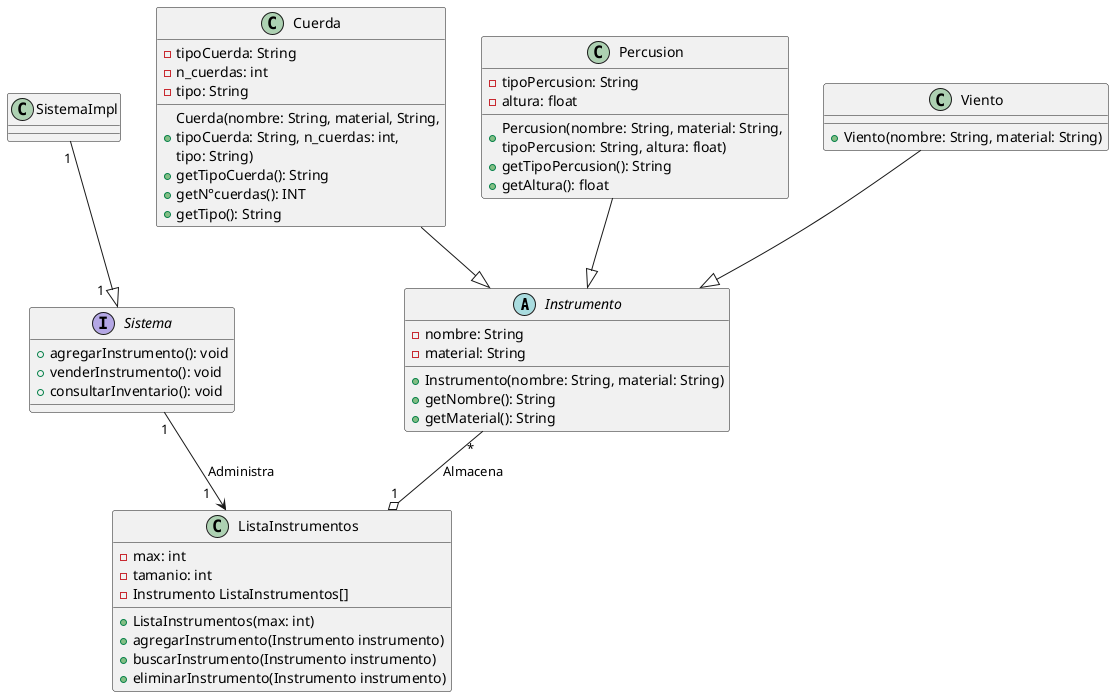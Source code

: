 @startuml
abstract Instrumento {
-{field} nombre: String
-{field} material: String
+{method} Instrumento(nombre: String, material: String)
+{method} getNombre(): String
+{method} getMaterial(): String
}
class Cuerda {
-{field} tipoCuerda: String
-{field} n_cuerdas: int
-{field} tipo: String
+{method} Cuerda(nombre: String, material, String,\ntipoCuerda: String, n_cuerdas: int,\ntipo: String)
+{method} getTipoCuerda(): String
+{method} getN°cuerdas(): INT
+{method} getTipo(): String
}
class Percusion {
-{field} tipoPercusion: String
-{field} altura: float
+{method} Percusion(nombre: String, material: String,\ntipoPercusion: String, altura: float)
+{method} getTipoPercusion(): String
+{method} getAltura(): float
}
class Viento {
+{method} Viento(nombre: String, material: String)
}
class ListaInstrumentos {
-{field} max: int
-{field} tamanio: int
-{field} Instrumento ListaInstrumentos[]
+{method} ListaInstrumentos(max: int)
+{method} agregarInstrumento(Instrumento instrumento)
+{method} buscarInstrumento(Instrumento instrumento)
+{method} eliminarInstrumento(Instrumento instrumento)
}
interface Sistema {
+{field} agregarInstrumento(): void
+{field} venderInstrumento(): void
+{field} consultarInventario(): void
}
class SistemaImpl {
}
SistemaImpl "1" --|> "1   " Sistema
Cuerda  --|>  Instrumento
Percusion  --|>  Instrumento
Viento  --|>  Instrumento
Sistema "1" --> "1   " ListaInstrumentos : Administra
Instrumento "*" --o "1" ListaInstrumentos : Almacena


@enduml